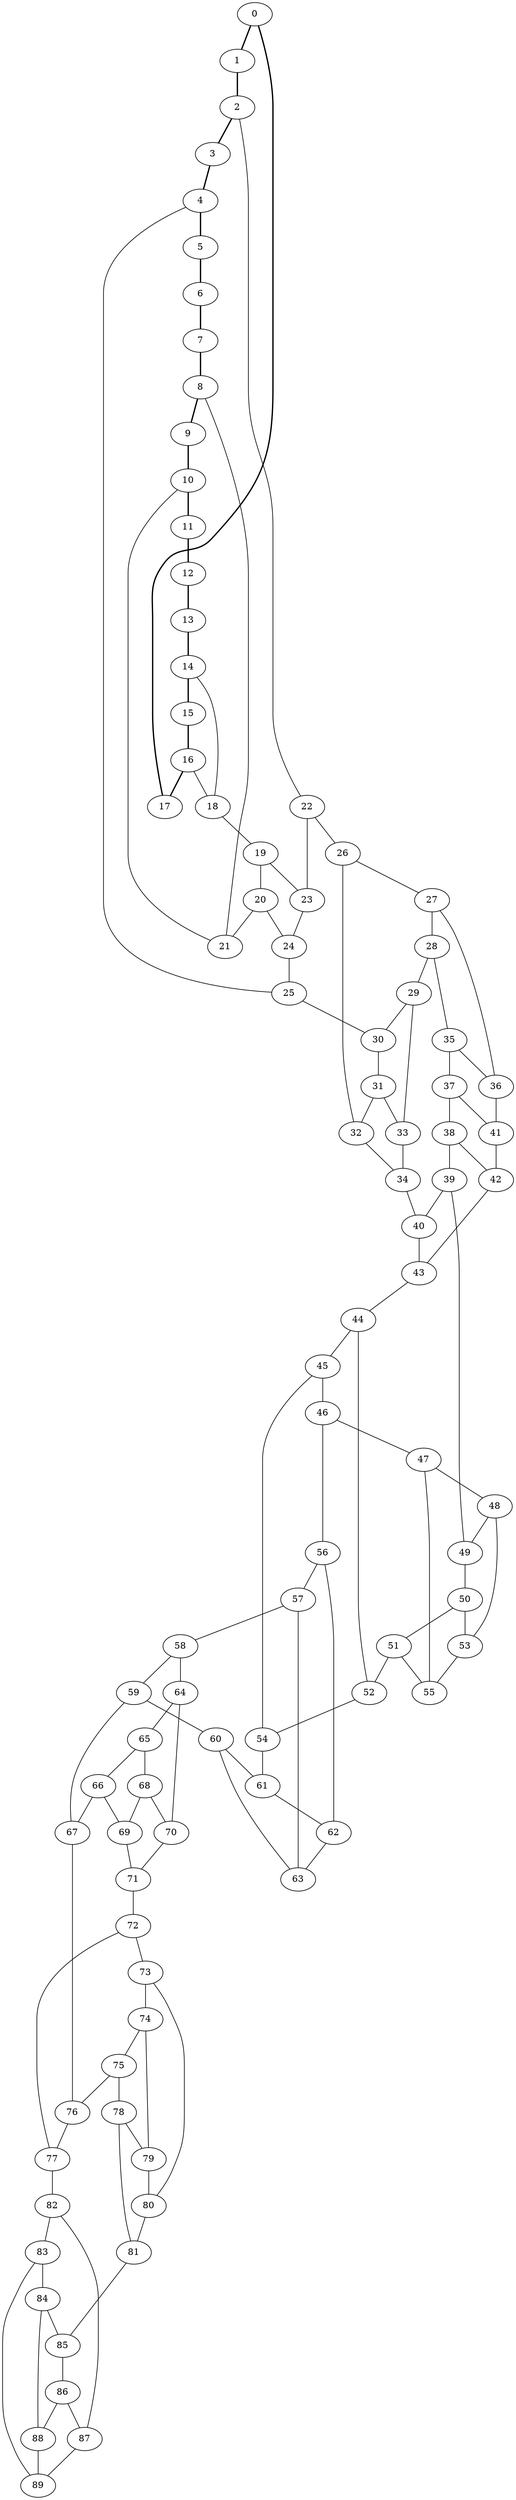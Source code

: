 //Inside of this graph isn't 3-connected
graph G {
0 [ pos = " 17.50,0.00!" ];
0 -- 1[style=bold];
0 -- 17[style=bold];
1 [ pos = " 16.44,5.99!" ];
1 -- 2[style=bold];
2 [ pos = " 13.41,11.25!" ];
2 -- 3[style=bold];
2 -- 22;
3 [ pos = " 8.75,15.16!" ];
3 -- 4[style=bold];
4 [ pos = " 3.04,17.23!" ];
4 -- 5[style=bold];
4 -- 25;
5 [ pos = " -3.04,17.23!" ];
5 -- 6[style=bold];
6 [ pos = " -8.75,15.16!" ];
6 -- 7[style=bold];
7 [ pos = " -13.41,11.25!" ];
7 -- 8[style=bold];
8 [ pos = " -16.44,5.99!" ];
8 -- 9[style=bold];
8 -- 21;
9 [ pos = " -17.50,0.00!" ];
9 -- 10[style=bold];
10 [ pos = " -16.44,-5.99!" ];
10 -- 11[style=bold];
10 -- 21;
11 [ pos = " -13.41,-11.25!" ];
11 -- 12[style=bold];
12 [ pos = " -8.75,-15.16!" ];
12 -- 13[style=bold];
13 [ pos = " -3.04,-17.23!" ];
13 -- 14[style=bold];
14 [ pos = " 3.04,-17.23!" ];
14 -- 15[style=bold];
14 -- 18;
15 [ pos = " 8.75,-15.16!" ];
15 -- 16[style=bold];
16 [ pos = " 13.41,-11.25!" ];
16 -- 17[style=bold];
16 -- 18;
17 [ pos = " 16.44,-5.99!" ];
18 -- 19;
19 -- 20;
19 -- 23;
20 -- 21;
20 -- 24;
22 -- 23;
22 -- 26;
23 -- 24;
24 -- 25;
25 -- 30;
26 -- 27;
26 -- 32;
27 -- 28;
27 -- 36;
28 -- 29;
28 -- 35;
29 -- 30;
29 -- 33;
30 -- 31;
31 -- 32;
31 -- 33;
32 -- 34;
33 -- 34;
34 -- 40;
35 -- 36;
35 -- 37;
36 -- 41;
37 -- 38;
37 -- 41;
38 -- 39;
38 -- 42;
39 -- 40;
39 -- 49;
40 -- 43;
41 -- 42;
42 -- 43;
43 -- 44;
44 -- 45;
44 -- 52;
45 -- 46;
45 -- 54;
46 -- 47;
46 -- 56;
47 -- 48;
47 -- 55;
48 -- 49;
48 -- 53;
49 -- 50;
50 -- 51;
50 -- 53;
51 -- 52;
51 -- 55;
52 -- 54;
53 -- 55;
54 -- 61;
56 -- 57;
56 -- 62;
57 -- 58;
57 -- 63;
58 -- 59;
58 -- 64;
59 -- 60;
59 -- 67;
60 -- 61;
60 -- 63;
61 -- 62;
62 -- 63;
64 -- 65;
64 -- 70;
65 -- 66;
65 -- 68;
66 -- 67;
66 -- 69;
67 -- 76;
68 -- 69;
68 -- 70;
69 -- 71;
70 -- 71;
71 -- 72;
72 -- 73;
72 -- 77;
73 -- 74;
73 -- 80;
74 -- 75;
74 -- 79;
75 -- 76;
75 -- 78;
76 -- 77;
77 -- 82;
78 -- 79;
78 -- 81;
79 -- 80;
80 -- 81;
81 -- 85;
82 -- 83;
82 -- 87;
83 -- 84;
83 -- 89;
84 -- 85;
84 -- 88;
85 -- 86;
86 -- 87;
86 -- 88;
87 -- 89;
88 -- 89;
}
